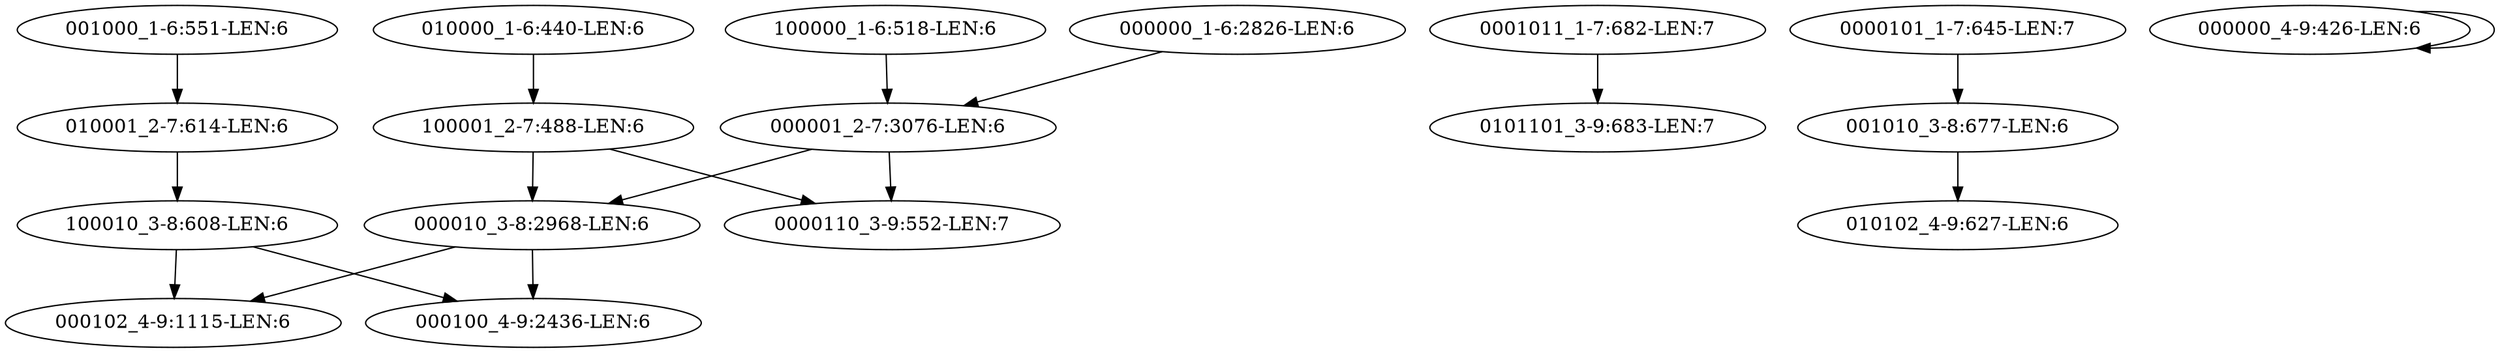 digraph G {
    "100000_1-6:518-LEN:6" -> "000001_2-7:3076-LEN:6";
    "000000_1-6:2826-LEN:6" -> "000001_2-7:3076-LEN:6";
    "000010_3-8:2968-LEN:6" -> "000102_4-9:1115-LEN:6";
    "000010_3-8:2968-LEN:6" -> "000100_4-9:2436-LEN:6";
    "0001011_1-7:682-LEN:7" -> "0101101_3-9:683-LEN:7";
    "001010_3-8:677-LEN:6" -> "010102_4-9:627-LEN:6";
    "010000_1-6:440-LEN:6" -> "100001_2-7:488-LEN:6";
    "100001_2-7:488-LEN:6" -> "000010_3-8:2968-LEN:6";
    "100001_2-7:488-LEN:6" -> "0000110_3-9:552-LEN:7";
    "100010_3-8:608-LEN:6" -> "000102_4-9:1115-LEN:6";
    "100010_3-8:608-LEN:6" -> "000100_4-9:2436-LEN:6";
    "0000101_1-7:645-LEN:7" -> "001010_3-8:677-LEN:6";
    "000001_2-7:3076-LEN:6" -> "000010_3-8:2968-LEN:6";
    "000001_2-7:3076-LEN:6" -> "0000110_3-9:552-LEN:7";
    "000000_4-9:426-LEN:6" -> "000000_4-9:426-LEN:6";
    "010001_2-7:614-LEN:6" -> "100010_3-8:608-LEN:6";
    "001000_1-6:551-LEN:6" -> "010001_2-7:614-LEN:6";
}
